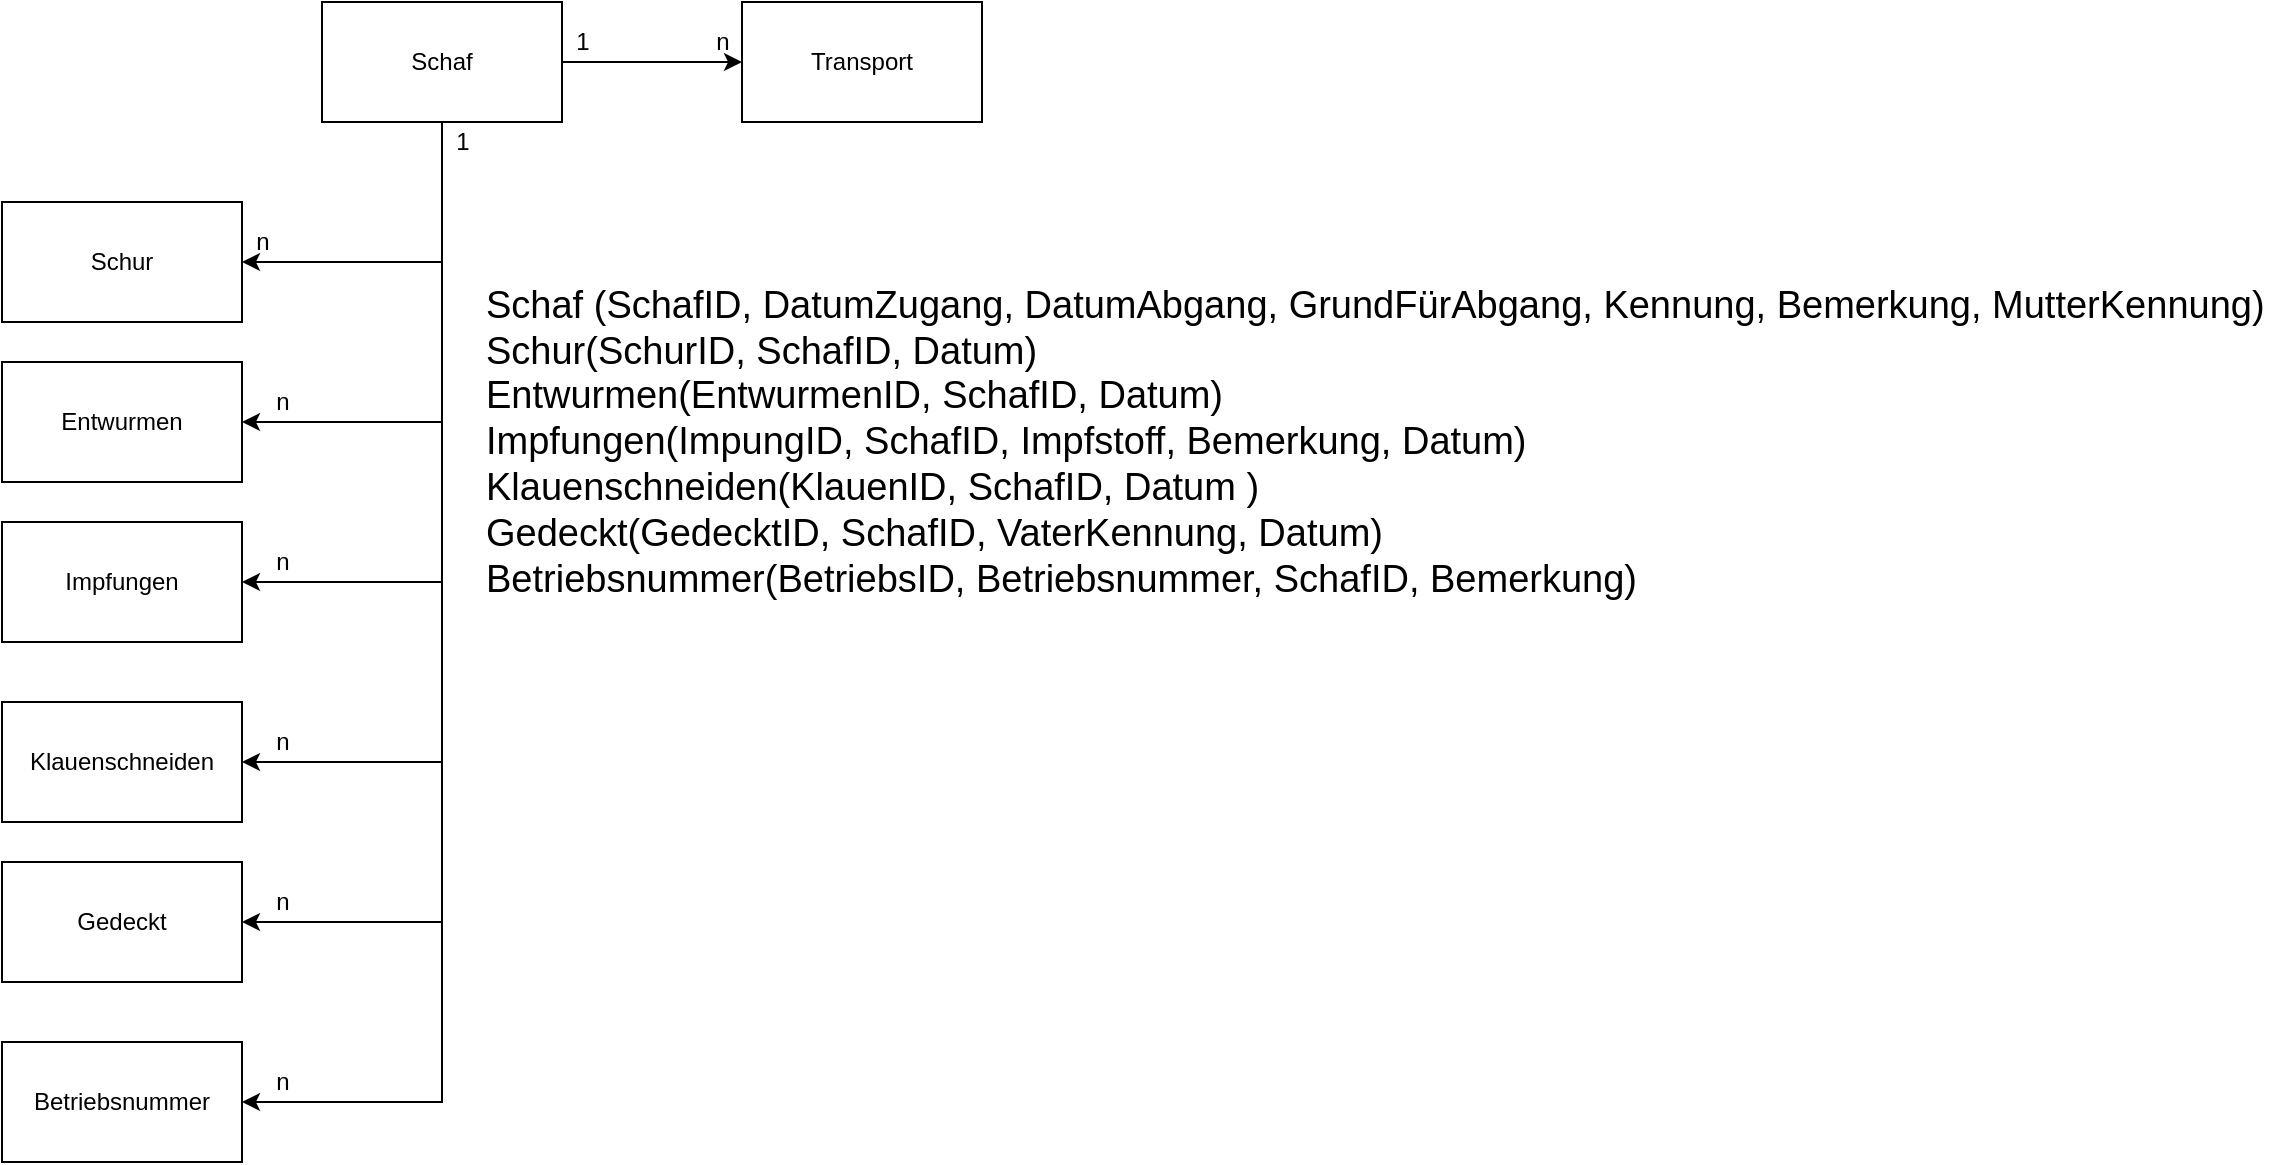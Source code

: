 <mxfile version="14.1.8" type="device"><diagram id="PWVd0PnTuiM6eSfeM8zi" name="Page-1"><mxGraphModel dx="1072" dy="952" grid="1" gridSize="10" guides="1" tooltips="1" connect="1" arrows="1" fold="1" page="1" pageScale="1" pageWidth="1600" pageHeight="900" math="0" shadow="0"><root><mxCell id="0"/><mxCell id="1" parent="0"/><mxCell id="Th1r6FS130JUAnOwI-Ev-7" style="edgeStyle=none;rounded=0;orthogonalLoop=1;jettySize=auto;html=1;entryX=0;entryY=0.5;entryDx=0;entryDy=0;" edge="1" parent="1" source="Th1r6FS130JUAnOwI-Ev-1" target="Th1r6FS130JUAnOwI-Ev-6"><mxGeometry relative="1" as="geometry"/></mxCell><mxCell id="Th1r6FS130JUAnOwI-Ev-11" style="rounded=0;orthogonalLoop=1;jettySize=auto;html=1;entryX=1;entryY=0.5;entryDx=0;entryDy=0;edgeStyle=orthogonalEdgeStyle;" edge="1" parent="1" source="Th1r6FS130JUAnOwI-Ev-1" target="Th1r6FS130JUAnOwI-Ev-10"><mxGeometry relative="1" as="geometry"><Array as="points"><mxPoint x="340" y="270"/></Array></mxGeometry></mxCell><mxCell id="Th1r6FS130JUAnOwI-Ev-1" value="Schaf" style="rounded=0;whiteSpace=wrap;html=1;" vertex="1" parent="1"><mxGeometry x="280" y="140" width="120" height="60" as="geometry"/></mxCell><mxCell id="Th1r6FS130JUAnOwI-Ev-6" value="Transport" style="rounded=0;whiteSpace=wrap;html=1;" vertex="1" parent="1"><mxGeometry x="490" y="140" width="120" height="60" as="geometry"/></mxCell><mxCell id="Th1r6FS130JUAnOwI-Ev-8" value="1" style="text;html=1;align=center;verticalAlign=middle;resizable=0;points=[];autosize=1;" vertex="1" parent="1"><mxGeometry x="400" y="150" width="20" height="20" as="geometry"/></mxCell><mxCell id="Th1r6FS130JUAnOwI-Ev-9" value="n" style="text;html=1;align=center;verticalAlign=middle;resizable=0;points=[];autosize=1;" vertex="1" parent="1"><mxGeometry x="470" y="150" width="20" height="20" as="geometry"/></mxCell><mxCell id="Th1r6FS130JUAnOwI-Ev-10" value="Schur" style="rounded=0;whiteSpace=wrap;html=1;" vertex="1" parent="1"><mxGeometry x="120" y="240" width="120" height="60" as="geometry"/></mxCell><mxCell id="Th1r6FS130JUAnOwI-Ev-12" value="1" style="text;html=1;align=center;verticalAlign=middle;resizable=0;points=[];autosize=1;" vertex="1" parent="1"><mxGeometry x="340" y="200" width="20" height="20" as="geometry"/></mxCell><mxCell id="Th1r6FS130JUAnOwI-Ev-13" value="n" style="text;html=1;align=center;verticalAlign=middle;resizable=0;points=[];autosize=1;" vertex="1" parent="1"><mxGeometry x="240" y="250" width="20" height="20" as="geometry"/></mxCell><mxCell id="Th1r6FS130JUAnOwI-Ev-16" style="edgeStyle=orthogonalEdgeStyle;rounded=0;orthogonalLoop=1;jettySize=auto;html=1;endArrow=none;endFill=0;startArrow=classic;startFill=1;" edge="1" parent="1" source="Th1r6FS130JUAnOwI-Ev-14" target="Th1r6FS130JUAnOwI-Ev-1"><mxGeometry relative="1" as="geometry"/></mxCell><mxCell id="Th1r6FS130JUAnOwI-Ev-14" value="Entwurmen" style="rounded=0;whiteSpace=wrap;html=1;" vertex="1" parent="1"><mxGeometry x="120" y="320" width="120" height="60" as="geometry"/></mxCell><mxCell id="Th1r6FS130JUAnOwI-Ev-17" value="n" style="text;html=1;align=center;verticalAlign=middle;resizable=0;points=[];autosize=1;" vertex="1" parent="1"><mxGeometry x="250" y="330" width="20" height="20" as="geometry"/></mxCell><mxCell id="Th1r6FS130JUAnOwI-Ev-19" style="edgeStyle=orthogonalEdgeStyle;rounded=0;orthogonalLoop=1;jettySize=auto;html=1;startArrow=classic;startFill=1;endArrow=none;endFill=0;" edge="1" parent="1" source="Th1r6FS130JUAnOwI-Ev-18" target="Th1r6FS130JUAnOwI-Ev-1"><mxGeometry relative="1" as="geometry"/></mxCell><mxCell id="Th1r6FS130JUAnOwI-Ev-18" value="Impfungen" style="rounded=0;whiteSpace=wrap;html=1;" vertex="1" parent="1"><mxGeometry x="120" y="400" width="120" height="60" as="geometry"/></mxCell><mxCell id="Th1r6FS130JUAnOwI-Ev-20" value="n" style="text;html=1;align=center;verticalAlign=middle;resizable=0;points=[];autosize=1;" vertex="1" parent="1"><mxGeometry x="250" y="410" width="20" height="20" as="geometry"/></mxCell><mxCell id="Th1r6FS130JUAnOwI-Ev-22" style="edgeStyle=orthogonalEdgeStyle;rounded=0;orthogonalLoop=1;jettySize=auto;html=1;startArrow=classic;startFill=1;endArrow=none;endFill=0;" edge="1" parent="1" source="Th1r6FS130JUAnOwI-Ev-21" target="Th1r6FS130JUAnOwI-Ev-1"><mxGeometry relative="1" as="geometry"/></mxCell><mxCell id="Th1r6FS130JUAnOwI-Ev-21" value="Klauenschneiden" style="rounded=0;whiteSpace=wrap;html=1;" vertex="1" parent="1"><mxGeometry x="120" y="490" width="120" height="60" as="geometry"/></mxCell><mxCell id="Th1r6FS130JUAnOwI-Ev-23" value="n" style="text;html=1;align=center;verticalAlign=middle;resizable=0;points=[];autosize=1;" vertex="1" parent="1"><mxGeometry x="250" y="500" width="20" height="20" as="geometry"/></mxCell><mxCell id="Th1r6FS130JUAnOwI-Ev-25" style="edgeStyle=orthogonalEdgeStyle;rounded=0;orthogonalLoop=1;jettySize=auto;html=1;startArrow=classic;startFill=1;endArrow=none;endFill=0;" edge="1" parent="1" source="Th1r6FS130JUAnOwI-Ev-24" target="Th1r6FS130JUAnOwI-Ev-1"><mxGeometry relative="1" as="geometry"/></mxCell><mxCell id="Th1r6FS130JUAnOwI-Ev-24" value="Gedeckt" style="rounded=0;whiteSpace=wrap;html=1;" vertex="1" parent="1"><mxGeometry x="120" y="570" width="120" height="60" as="geometry"/></mxCell><mxCell id="Th1r6FS130JUAnOwI-Ev-26" value="n" style="text;html=1;align=center;verticalAlign=middle;resizable=0;points=[];autosize=1;" vertex="1" parent="1"><mxGeometry x="250" y="580" width="20" height="20" as="geometry"/></mxCell><mxCell id="Th1r6FS130JUAnOwI-Ev-28" value="&lt;font style=&quot;font-size: 19px&quot;&gt;Schaf (SchafID, DatumZugang, DatumAbgang, GrundFürAbgang, Kennung, Bemerkung, MutterKennung)&lt;br&gt;Schur(SchurID, SchafID, Datum)&lt;br&gt;Entwurmen(EntwurmenID, SchafID, Datum)&lt;br&gt;Impfungen(ImpungID, SchafID, Impfstoff, Bemerkung, Datum)&lt;br&gt;Klauenschneiden(KlauenID, SchafID, Datum )&lt;br&gt;Gedeckt(GedecktID, SchafID, VaterKennung, Datum)&lt;br&gt;Betriebsnummer(BetriebsID, Betriebsnummer, SchafID, Bemerkung)&lt;br&gt;&lt;/font&gt;" style="text;html=1;align=left;verticalAlign=middle;resizable=0;points=[];autosize=1;" vertex="1" parent="1"><mxGeometry x="360" y="300" width="900" height="120" as="geometry"/></mxCell><mxCell id="Th1r6FS130JUAnOwI-Ev-30" style="edgeStyle=orthogonalEdgeStyle;rounded=0;orthogonalLoop=1;jettySize=auto;html=1;startArrow=classic;startFill=1;endArrow=none;endFill=0;" edge="1" parent="1" source="Th1r6FS130JUAnOwI-Ev-29" target="Th1r6FS130JUAnOwI-Ev-1"><mxGeometry relative="1" as="geometry"/></mxCell><mxCell id="Th1r6FS130JUAnOwI-Ev-29" value="Betriebsnummer" style="rounded=0;whiteSpace=wrap;html=1;" vertex="1" parent="1"><mxGeometry x="120" y="660" width="120" height="60" as="geometry"/></mxCell><mxCell id="Th1r6FS130JUAnOwI-Ev-31" value="n" style="text;html=1;align=center;verticalAlign=middle;resizable=0;points=[];autosize=1;" vertex="1" parent="1"><mxGeometry x="250" y="670" width="20" height="20" as="geometry"/></mxCell></root></mxGraphModel></diagram></mxfile>